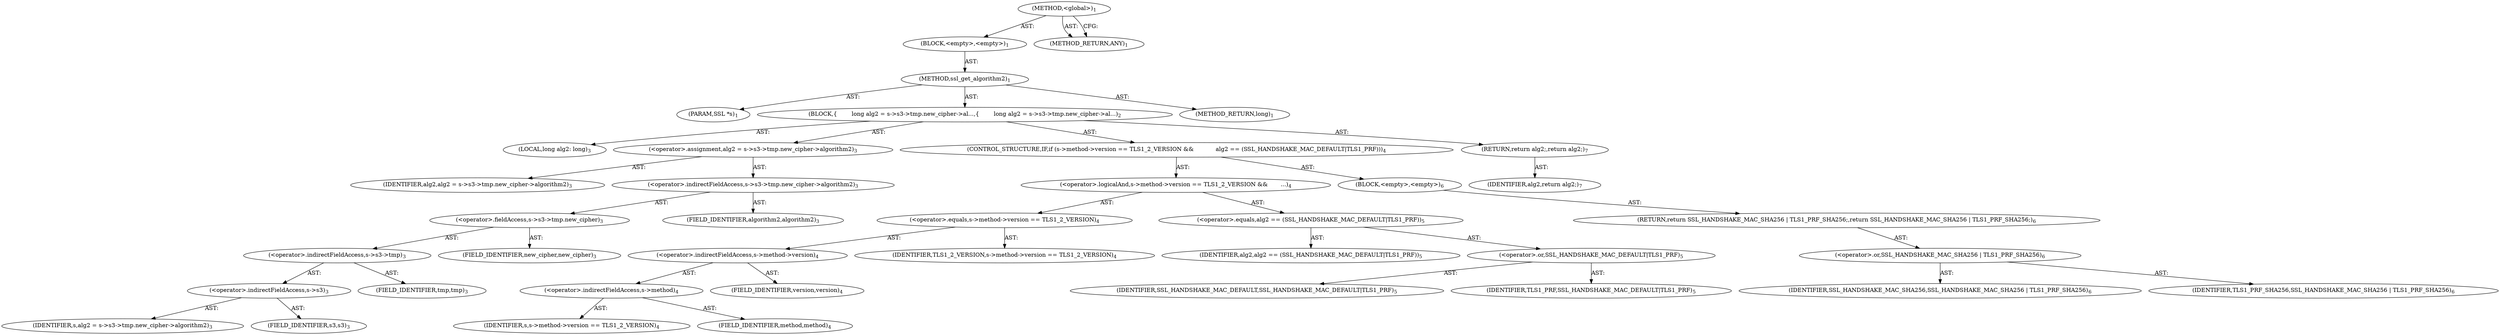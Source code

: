 digraph "&lt;global&gt;" {  
"6" [label = <(METHOD,&lt;global&gt;)<SUB>1</SUB>> ]
"7" [label = <(BLOCK,&lt;empty&gt;,&lt;empty&gt;)<SUB>1</SUB>> ]
"8" [label = <(METHOD,ssl_get_algorithm2)<SUB>1</SUB>> ]
"9" [label = <(PARAM,SSL *s)<SUB>1</SUB>> ]
"10" [label = <(BLOCK,{
        long alg2 = s-&gt;s3-&gt;tmp.new_cipher-&gt;al...,{
        long alg2 = s-&gt;s3-&gt;tmp.new_cipher-&gt;al...)<SUB>2</SUB>> ]
"11" [label = <(LOCAL,long alg2: long)<SUB>3</SUB>> ]
"12" [label = <(&lt;operator&gt;.assignment,alg2 = s-&gt;s3-&gt;tmp.new_cipher-&gt;algorithm2)<SUB>3</SUB>> ]
"13" [label = <(IDENTIFIER,alg2,alg2 = s-&gt;s3-&gt;tmp.new_cipher-&gt;algorithm2)<SUB>3</SUB>> ]
"14" [label = <(&lt;operator&gt;.indirectFieldAccess,s-&gt;s3-&gt;tmp.new_cipher-&gt;algorithm2)<SUB>3</SUB>> ]
"15" [label = <(&lt;operator&gt;.fieldAccess,s-&gt;s3-&gt;tmp.new_cipher)<SUB>3</SUB>> ]
"16" [label = <(&lt;operator&gt;.indirectFieldAccess,s-&gt;s3-&gt;tmp)<SUB>3</SUB>> ]
"17" [label = <(&lt;operator&gt;.indirectFieldAccess,s-&gt;s3)<SUB>3</SUB>> ]
"18" [label = <(IDENTIFIER,s,alg2 = s-&gt;s3-&gt;tmp.new_cipher-&gt;algorithm2)<SUB>3</SUB>> ]
"19" [label = <(FIELD_IDENTIFIER,s3,s3)<SUB>3</SUB>> ]
"20" [label = <(FIELD_IDENTIFIER,tmp,tmp)<SUB>3</SUB>> ]
"21" [label = <(FIELD_IDENTIFIER,new_cipher,new_cipher)<SUB>3</SUB>> ]
"22" [label = <(FIELD_IDENTIFIER,algorithm2,algorithm2)<SUB>3</SUB>> ]
"23" [label = <(CONTROL_STRUCTURE,IF,if (s-&gt;method-&gt;version == TLS1_2_VERSION &amp;&amp;
            alg2 == (SSL_HANDSHAKE_MAC_DEFAULT|TLS1_PRF)))<SUB>4</SUB>> ]
"24" [label = <(&lt;operator&gt;.logicalAnd,s-&gt;method-&gt;version == TLS1_2_VERSION &amp;&amp;
       ...)<SUB>4</SUB>> ]
"25" [label = <(&lt;operator&gt;.equals,s-&gt;method-&gt;version == TLS1_2_VERSION)<SUB>4</SUB>> ]
"26" [label = <(&lt;operator&gt;.indirectFieldAccess,s-&gt;method-&gt;version)<SUB>4</SUB>> ]
"27" [label = <(&lt;operator&gt;.indirectFieldAccess,s-&gt;method)<SUB>4</SUB>> ]
"28" [label = <(IDENTIFIER,s,s-&gt;method-&gt;version == TLS1_2_VERSION)<SUB>4</SUB>> ]
"29" [label = <(FIELD_IDENTIFIER,method,method)<SUB>4</SUB>> ]
"30" [label = <(FIELD_IDENTIFIER,version,version)<SUB>4</SUB>> ]
"31" [label = <(IDENTIFIER,TLS1_2_VERSION,s-&gt;method-&gt;version == TLS1_2_VERSION)<SUB>4</SUB>> ]
"32" [label = <(&lt;operator&gt;.equals,alg2 == (SSL_HANDSHAKE_MAC_DEFAULT|TLS1_PRF))<SUB>5</SUB>> ]
"33" [label = <(IDENTIFIER,alg2,alg2 == (SSL_HANDSHAKE_MAC_DEFAULT|TLS1_PRF))<SUB>5</SUB>> ]
"34" [label = <(&lt;operator&gt;.or,SSL_HANDSHAKE_MAC_DEFAULT|TLS1_PRF)<SUB>5</SUB>> ]
"35" [label = <(IDENTIFIER,SSL_HANDSHAKE_MAC_DEFAULT,SSL_HANDSHAKE_MAC_DEFAULT|TLS1_PRF)<SUB>5</SUB>> ]
"36" [label = <(IDENTIFIER,TLS1_PRF,SSL_HANDSHAKE_MAC_DEFAULT|TLS1_PRF)<SUB>5</SUB>> ]
"37" [label = <(BLOCK,&lt;empty&gt;,&lt;empty&gt;)<SUB>6</SUB>> ]
"38" [label = <(RETURN,return SSL_HANDSHAKE_MAC_SHA256 | TLS1_PRF_SHA256;,return SSL_HANDSHAKE_MAC_SHA256 | TLS1_PRF_SHA256;)<SUB>6</SUB>> ]
"39" [label = <(&lt;operator&gt;.or,SSL_HANDSHAKE_MAC_SHA256 | TLS1_PRF_SHA256)<SUB>6</SUB>> ]
"40" [label = <(IDENTIFIER,SSL_HANDSHAKE_MAC_SHA256,SSL_HANDSHAKE_MAC_SHA256 | TLS1_PRF_SHA256)<SUB>6</SUB>> ]
"41" [label = <(IDENTIFIER,TLS1_PRF_SHA256,SSL_HANDSHAKE_MAC_SHA256 | TLS1_PRF_SHA256)<SUB>6</SUB>> ]
"42" [label = <(RETURN,return alg2;,return alg2;)<SUB>7</SUB>> ]
"43" [label = <(IDENTIFIER,alg2,return alg2;)<SUB>7</SUB>> ]
"44" [label = <(METHOD_RETURN,long)<SUB>1</SUB>> ]
"46" [label = <(METHOD_RETURN,ANY)<SUB>1</SUB>> ]
  "6" -> "7"  [ label = "AST: "] 
  "6" -> "46"  [ label = "AST: "] 
  "7" -> "8"  [ label = "AST: "] 
  "8" -> "9"  [ label = "AST: "] 
  "8" -> "10"  [ label = "AST: "] 
  "8" -> "44"  [ label = "AST: "] 
  "10" -> "11"  [ label = "AST: "] 
  "10" -> "12"  [ label = "AST: "] 
  "10" -> "23"  [ label = "AST: "] 
  "10" -> "42"  [ label = "AST: "] 
  "12" -> "13"  [ label = "AST: "] 
  "12" -> "14"  [ label = "AST: "] 
  "14" -> "15"  [ label = "AST: "] 
  "14" -> "22"  [ label = "AST: "] 
  "15" -> "16"  [ label = "AST: "] 
  "15" -> "21"  [ label = "AST: "] 
  "16" -> "17"  [ label = "AST: "] 
  "16" -> "20"  [ label = "AST: "] 
  "17" -> "18"  [ label = "AST: "] 
  "17" -> "19"  [ label = "AST: "] 
  "23" -> "24"  [ label = "AST: "] 
  "23" -> "37"  [ label = "AST: "] 
  "24" -> "25"  [ label = "AST: "] 
  "24" -> "32"  [ label = "AST: "] 
  "25" -> "26"  [ label = "AST: "] 
  "25" -> "31"  [ label = "AST: "] 
  "26" -> "27"  [ label = "AST: "] 
  "26" -> "30"  [ label = "AST: "] 
  "27" -> "28"  [ label = "AST: "] 
  "27" -> "29"  [ label = "AST: "] 
  "32" -> "33"  [ label = "AST: "] 
  "32" -> "34"  [ label = "AST: "] 
  "34" -> "35"  [ label = "AST: "] 
  "34" -> "36"  [ label = "AST: "] 
  "37" -> "38"  [ label = "AST: "] 
  "38" -> "39"  [ label = "AST: "] 
  "39" -> "40"  [ label = "AST: "] 
  "39" -> "41"  [ label = "AST: "] 
  "42" -> "43"  [ label = "AST: "] 
  "6" -> "46"  [ label = "CFG: "] 
}
